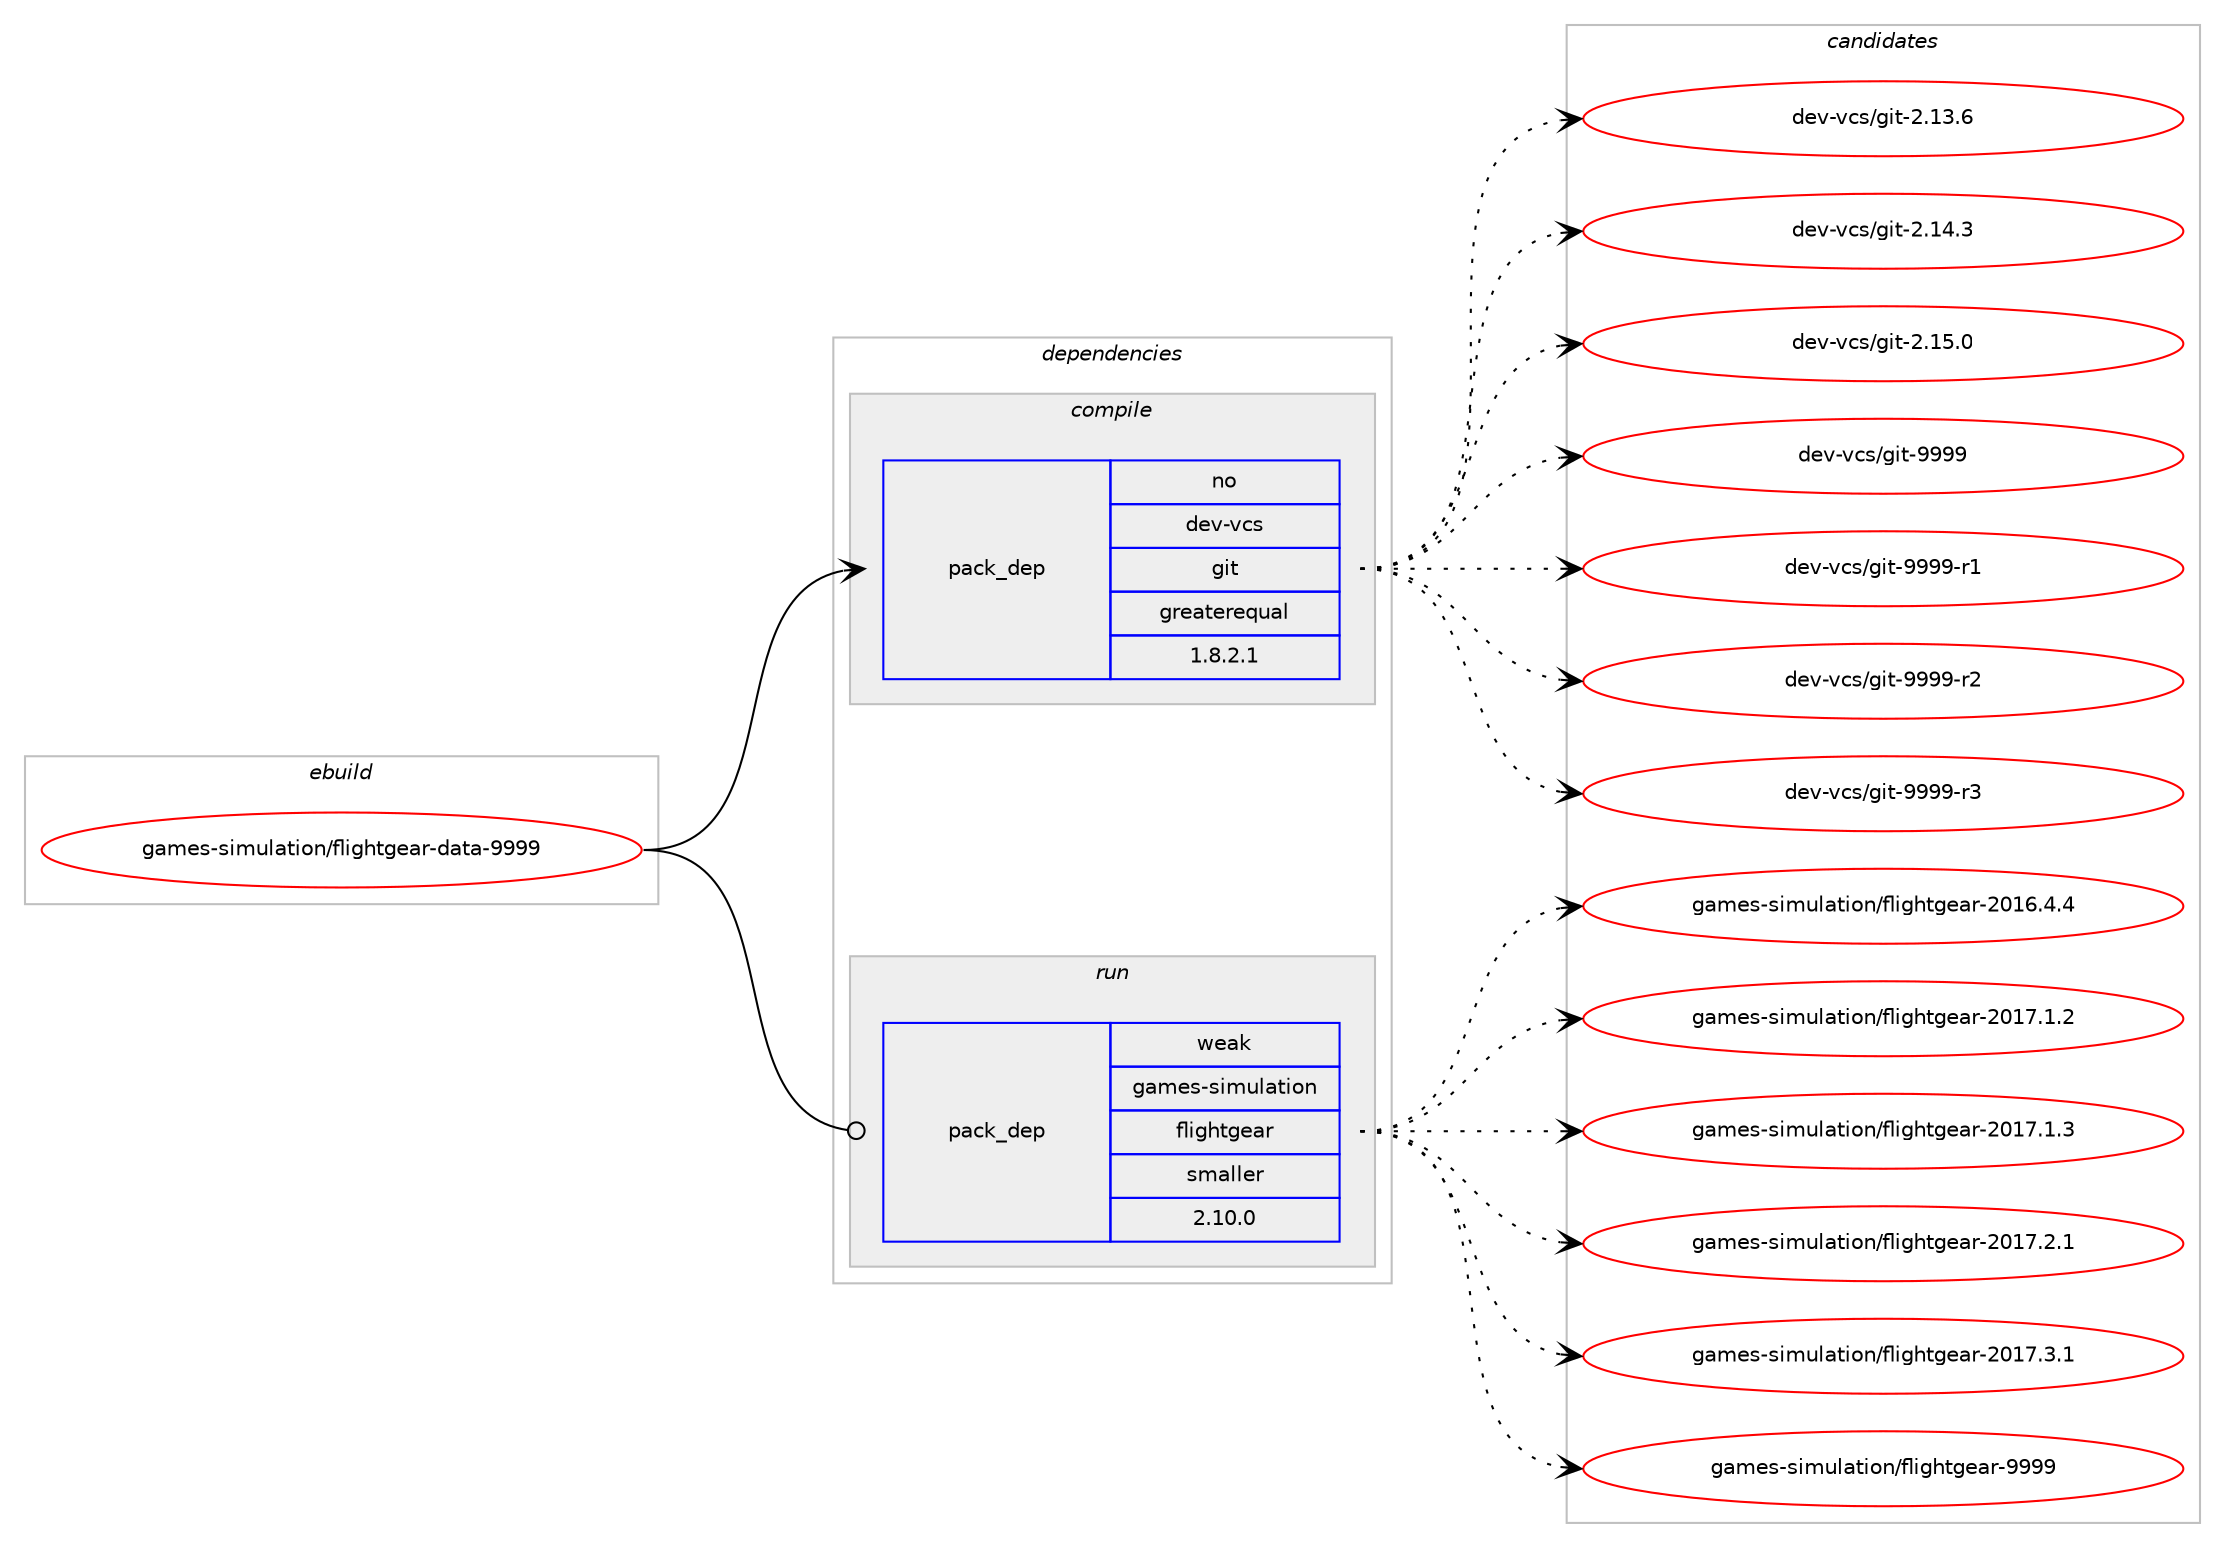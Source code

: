 digraph prolog {

# *************
# Graph options
# *************

newrank=true;
concentrate=true;
compound=true;
graph [rankdir=LR,fontname=Helvetica,fontsize=10,ranksep=1.5];#, ranksep=2.5, nodesep=0.2];
edge  [arrowhead=vee];
node  [fontname=Helvetica,fontsize=10];

# **********
# The ebuild
# **********

subgraph cluster_leftcol {
color=gray;
rank=same;
label=<<i>ebuild</i>>;
id [label="games-simulation/flightgear-data-9999", color=red, width=4, href="../games-simulation/flightgear-data-9999.svg"];
}

# ****************
# The dependencies
# ****************

subgraph cluster_midcol {
color=gray;
label=<<i>dependencies</i>>;
subgraph cluster_compile {
fillcolor="#eeeeee";
style=filled;
label=<<i>compile</i>>;
subgraph pack217658 {
dependency303457 [label=<<TABLE BORDER="0" CELLBORDER="1" CELLSPACING="0" CELLPADDING="4" WIDTH="220"><TR><TD ROWSPAN="6" CELLPADDING="30">pack_dep</TD></TR><TR><TD WIDTH="110">no</TD></TR><TR><TD>dev-vcs</TD></TR><TR><TD>git</TD></TR><TR><TD>greaterequal</TD></TR><TR><TD>1.8.2.1</TD></TR></TABLE>>, shape=none, color=blue];
}
id:e -> dependency303457:w [weight=20,style="solid",arrowhead="vee"];
}
subgraph cluster_compileandrun {
fillcolor="#eeeeee";
style=filled;
label=<<i>compile and run</i>>;
}
subgraph cluster_run {
fillcolor="#eeeeee";
style=filled;
label=<<i>run</i>>;
subgraph pack217659 {
dependency303458 [label=<<TABLE BORDER="0" CELLBORDER="1" CELLSPACING="0" CELLPADDING="4" WIDTH="220"><TR><TD ROWSPAN="6" CELLPADDING="30">pack_dep</TD></TR><TR><TD WIDTH="110">weak</TD></TR><TR><TD>games-simulation</TD></TR><TR><TD>flightgear</TD></TR><TR><TD>smaller</TD></TR><TR><TD>2.10.0</TD></TR></TABLE>>, shape=none, color=blue];
}
id:e -> dependency303458:w [weight=20,style="solid",arrowhead="odot"];
}
}

# **************
# The candidates
# **************

subgraph cluster_choices {
rank=same;
color=gray;
label=<<i>candidates</i>>;

subgraph choice217658 {
color=black;
nodesep=1;
choice10010111845118991154710310511645504649514654 [label="dev-vcs/git-2.13.6", color=red, width=4,href="../dev-vcs/git-2.13.6.svg"];
choice10010111845118991154710310511645504649524651 [label="dev-vcs/git-2.14.3", color=red, width=4,href="../dev-vcs/git-2.14.3.svg"];
choice10010111845118991154710310511645504649534648 [label="dev-vcs/git-2.15.0", color=red, width=4,href="../dev-vcs/git-2.15.0.svg"];
choice1001011184511899115471031051164557575757 [label="dev-vcs/git-9999", color=red, width=4,href="../dev-vcs/git-9999.svg"];
choice10010111845118991154710310511645575757574511449 [label="dev-vcs/git-9999-r1", color=red, width=4,href="../dev-vcs/git-9999-r1.svg"];
choice10010111845118991154710310511645575757574511450 [label="dev-vcs/git-9999-r2", color=red, width=4,href="../dev-vcs/git-9999-r2.svg"];
choice10010111845118991154710310511645575757574511451 [label="dev-vcs/git-9999-r3", color=red, width=4,href="../dev-vcs/git-9999-r3.svg"];
dependency303457:e -> choice10010111845118991154710310511645504649514654:w [style=dotted,weight="100"];
dependency303457:e -> choice10010111845118991154710310511645504649524651:w [style=dotted,weight="100"];
dependency303457:e -> choice10010111845118991154710310511645504649534648:w [style=dotted,weight="100"];
dependency303457:e -> choice1001011184511899115471031051164557575757:w [style=dotted,weight="100"];
dependency303457:e -> choice10010111845118991154710310511645575757574511449:w [style=dotted,weight="100"];
dependency303457:e -> choice10010111845118991154710310511645575757574511450:w [style=dotted,weight="100"];
dependency303457:e -> choice10010111845118991154710310511645575757574511451:w [style=dotted,weight="100"];
}
subgraph choice217659 {
color=black;
nodesep=1;
choice1039710910111545115105109117108971161051111104710210810510310411610310197114455048495446524652 [label="games-simulation/flightgear-2016.4.4", color=red, width=4,href="../games-simulation/flightgear-2016.4.4.svg"];
choice1039710910111545115105109117108971161051111104710210810510310411610310197114455048495546494650 [label="games-simulation/flightgear-2017.1.2", color=red, width=4,href="../games-simulation/flightgear-2017.1.2.svg"];
choice1039710910111545115105109117108971161051111104710210810510310411610310197114455048495546494651 [label="games-simulation/flightgear-2017.1.3", color=red, width=4,href="../games-simulation/flightgear-2017.1.3.svg"];
choice1039710910111545115105109117108971161051111104710210810510310411610310197114455048495546504649 [label="games-simulation/flightgear-2017.2.1", color=red, width=4,href="../games-simulation/flightgear-2017.2.1.svg"];
choice1039710910111545115105109117108971161051111104710210810510310411610310197114455048495546514649 [label="games-simulation/flightgear-2017.3.1", color=red, width=4,href="../games-simulation/flightgear-2017.3.1.svg"];
choice10397109101115451151051091171089711610511111047102108105103104116103101971144557575757 [label="games-simulation/flightgear-9999", color=red, width=4,href="../games-simulation/flightgear-9999.svg"];
dependency303458:e -> choice1039710910111545115105109117108971161051111104710210810510310411610310197114455048495446524652:w [style=dotted,weight="100"];
dependency303458:e -> choice1039710910111545115105109117108971161051111104710210810510310411610310197114455048495546494650:w [style=dotted,weight="100"];
dependency303458:e -> choice1039710910111545115105109117108971161051111104710210810510310411610310197114455048495546494651:w [style=dotted,weight="100"];
dependency303458:e -> choice1039710910111545115105109117108971161051111104710210810510310411610310197114455048495546504649:w [style=dotted,weight="100"];
dependency303458:e -> choice1039710910111545115105109117108971161051111104710210810510310411610310197114455048495546514649:w [style=dotted,weight="100"];
dependency303458:e -> choice10397109101115451151051091171089711610511111047102108105103104116103101971144557575757:w [style=dotted,weight="100"];
}
}

}
